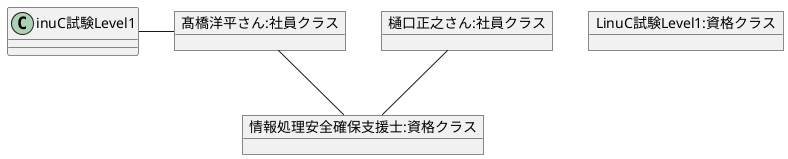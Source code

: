 @startuml 演習３－６
object "髙橋洋平さん:社員クラス" as 髙橋洋平{

}
object "樋口正之さん:社員クラス" as 樋口正之{
    
}
object "情報処理安全確保支援士:資格クラス" as 情報処理安全確保支援士{

}
object "LinuC試験Level1:資格クラス" as LinuC試験Level1{

}
髙橋洋平--情報処理安全確保支援士
髙橋洋平--LinuC試験Level1
樋口正之--情報処理安全確保支援士

@enduml